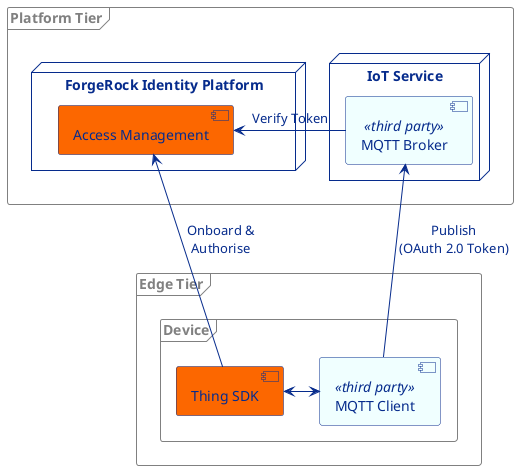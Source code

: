 @startuml

skinparam component {
  FontColor #062b8c
  BackgroundColor #fc6700
  BorderColor #062b8c
  BackgroundColor<<third party>> azure
  ArrowColor #062b8c
  ArrowFontColor #062b8c
}
skinparam node {
  BorderColor #062b8c
  FontColor #062b8c
}
skinparam frame {
  BorderColor Grey
  FontColor Grey
}

frame "Edge Tier" {
    frame "Device" {
        [Thing SDK] as ac
        [MQTT Client] as mc <<third party>>
    }
}
frame "Platform Tier" {
    node "ForgeRock Identity Platform" {
        [Access Management] as am
    }
    node "IoT Service" {
        [MQTT Broker] as mb <<third party>>
    }
}
ac -up-> am : Onboard &\nAuthorise
ac <-left-> mc
mc -up-> mb : Publish\n(OAuth 2.0 Token)
mb -left-> am : Verify Token
@enduml